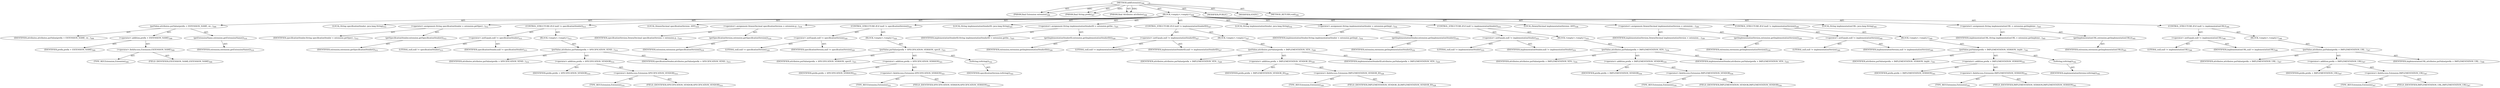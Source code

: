 digraph "addExtension" {  
"111669149700" [label = <(METHOD,addExtension)<SUB>306</SUB>> ]
"115964117000" [label = <(PARAM,final Extension extension)<SUB>306</SUB>> ]
"115964117001" [label = <(PARAM,final String prefix)<SUB>307</SUB>> ]
"115964117002" [label = <(PARAM,final Attributes attributes)<SUB>308</SUB>> ]
"25769803785" [label = <(BLOCK,&lt;empty&gt;,&lt;empty&gt;)<SUB>308</SUB>> ]
"30064771109" [label = <(putValue,attributes.putValue(prefix + EXTENSION_NAME, ex...)<SUB>309</SUB>> ]
"68719476779" [label = <(IDENTIFIER,attributes,attributes.putValue(prefix + EXTENSION_NAME, ex...)<SUB>309</SUB>> ]
"30064771110" [label = <(&lt;operator&gt;.addition,prefix + EXTENSION_NAME)<SUB>309</SUB>> ]
"68719476780" [label = <(IDENTIFIER,prefix,prefix + EXTENSION_NAME)<SUB>309</SUB>> ]
"30064771111" [label = <(&lt;operator&gt;.fieldAccess,Extension.EXTENSION_NAME)<SUB>309</SUB>> ]
"180388626436" [label = <(TYPE_REF,Extension,Extension)<SUB>309</SUB>> ]
"55834574851" [label = <(FIELD_IDENTIFIER,EXTENSION_NAME,EXTENSION_NAME)<SUB>309</SUB>> ]
"30064771112" [label = <(getExtensionName,extension.getExtensionName())<SUB>310</SUB>> ]
"68719476781" [label = <(IDENTIFIER,extension,extension.getExtensionName())<SUB>310</SUB>> ]
"94489280520" [label = <(LOCAL,String specificationVendor: java.lang.String)<SUB>312</SUB>> ]
"30064771113" [label = <(&lt;operator&gt;.assignment,String specificationVendor = extension.getSpeci...)<SUB>312</SUB>> ]
"68719476782" [label = <(IDENTIFIER,specificationVendor,String specificationVendor = extension.getSpeci...)<SUB>312</SUB>> ]
"30064771114" [label = <(getSpecificationVendor,extension.getSpecificationVendor())<SUB>312</SUB>> ]
"68719476783" [label = <(IDENTIFIER,extension,extension.getSpecificationVendor())<SUB>312</SUB>> ]
"47244640261" [label = <(CONTROL_STRUCTURE,IF,if (null != specificationVendor))<SUB>313</SUB>> ]
"30064771115" [label = <(&lt;operator&gt;.notEquals,null != specificationVendor)<SUB>313</SUB>> ]
"90194313225" [label = <(LITERAL,null,null != specificationVendor)<SUB>313</SUB>> ]
"68719476784" [label = <(IDENTIFIER,specificationVendor,null != specificationVendor)<SUB>313</SUB>> ]
"25769803786" [label = <(BLOCK,&lt;empty&gt;,&lt;empty&gt;)<SUB>313</SUB>> ]
"30064771116" [label = <(putValue,attributes.putValue(prefix + SPECIFICATION_VEND...)<SUB>314</SUB>> ]
"68719476785" [label = <(IDENTIFIER,attributes,attributes.putValue(prefix + SPECIFICATION_VEND...)<SUB>314</SUB>> ]
"30064771117" [label = <(&lt;operator&gt;.addition,prefix + SPECIFICATION_VENDOR)<SUB>314</SUB>> ]
"68719476786" [label = <(IDENTIFIER,prefix,prefix + SPECIFICATION_VENDOR)<SUB>314</SUB>> ]
"30064771118" [label = <(&lt;operator&gt;.fieldAccess,Extension.SPECIFICATION_VENDOR)<SUB>314</SUB>> ]
"180388626437" [label = <(TYPE_REF,Extension,Extension)<SUB>314</SUB>> ]
"55834574852" [label = <(FIELD_IDENTIFIER,SPECIFICATION_VENDOR,SPECIFICATION_VENDOR)<SUB>314</SUB>> ]
"68719476787" [label = <(IDENTIFIER,specificationVendor,attributes.putValue(prefix + SPECIFICATION_VEND...)<SUB>315</SUB>> ]
"94489280521" [label = <(LOCAL,DeweyDecimal specificationVersion: ANY)<SUB>318</SUB>> ]
"30064771119" [label = <(&lt;operator&gt;.assignment,DeweyDecimal specificationVersion = extension.g...)<SUB>318</SUB>> ]
"68719476788" [label = <(IDENTIFIER,specificationVersion,DeweyDecimal specificationVersion = extension.g...)<SUB>318</SUB>> ]
"30064771120" [label = <(getSpecificationVersion,extension.getSpecificationVersion())<SUB>319</SUB>> ]
"68719476789" [label = <(IDENTIFIER,extension,extension.getSpecificationVersion())<SUB>319</SUB>> ]
"47244640262" [label = <(CONTROL_STRUCTURE,IF,if (null != specificationVersion))<SUB>320</SUB>> ]
"30064771121" [label = <(&lt;operator&gt;.notEquals,null != specificationVersion)<SUB>320</SUB>> ]
"90194313226" [label = <(LITERAL,null,null != specificationVersion)<SUB>320</SUB>> ]
"68719476790" [label = <(IDENTIFIER,specificationVersion,null != specificationVersion)<SUB>320</SUB>> ]
"25769803787" [label = <(BLOCK,&lt;empty&gt;,&lt;empty&gt;)<SUB>320</SUB>> ]
"30064771122" [label = <(putValue,putValue(prefix + SPECIFICATION_VERSION, specif...)<SUB>321</SUB>> ]
"68719476791" [label = <(IDENTIFIER,attributes,putValue(prefix + SPECIFICATION_VERSION, specif...)<SUB>321</SUB>> ]
"30064771123" [label = <(&lt;operator&gt;.addition,prefix + SPECIFICATION_VERSION)<SUB>321</SUB>> ]
"68719476792" [label = <(IDENTIFIER,prefix,prefix + SPECIFICATION_VERSION)<SUB>321</SUB>> ]
"30064771124" [label = <(&lt;operator&gt;.fieldAccess,Extension.SPECIFICATION_VERSION)<SUB>321</SUB>> ]
"180388626438" [label = <(TYPE_REF,Extension,Extension)<SUB>321</SUB>> ]
"55834574853" [label = <(FIELD_IDENTIFIER,SPECIFICATION_VERSION,SPECIFICATION_VERSION)<SUB>321</SUB>> ]
"30064771125" [label = <(toString,toString())<SUB>322</SUB>> ]
"68719476793" [label = <(IDENTIFIER,specificationVersion,toString())<SUB>322</SUB>> ]
"94489280522" [label = <(LOCAL,String implementationVendorID: java.lang.String)<SUB>325</SUB>> ]
"30064771126" [label = <(&lt;operator&gt;.assignment,String implementationVendorID = extension.getIm...)<SUB>325</SUB>> ]
"68719476794" [label = <(IDENTIFIER,implementationVendorID,String implementationVendorID = extension.getIm...)<SUB>325</SUB>> ]
"30064771127" [label = <(getImplementationVendorID,extension.getImplementationVendorID())<SUB>326</SUB>> ]
"68719476795" [label = <(IDENTIFIER,extension,extension.getImplementationVendorID())<SUB>326</SUB>> ]
"47244640263" [label = <(CONTROL_STRUCTURE,IF,if (null != implementationVendorID))<SUB>327</SUB>> ]
"30064771128" [label = <(&lt;operator&gt;.notEquals,null != implementationVendorID)<SUB>327</SUB>> ]
"90194313227" [label = <(LITERAL,null,null != implementationVendorID)<SUB>327</SUB>> ]
"68719476796" [label = <(IDENTIFIER,implementationVendorID,null != implementationVendorID)<SUB>327</SUB>> ]
"25769803788" [label = <(BLOCK,&lt;empty&gt;,&lt;empty&gt;)<SUB>327</SUB>> ]
"30064771129" [label = <(putValue,attributes.putValue(prefix + IMPLEMENTATION_VEN...)<SUB>328</SUB>> ]
"68719476797" [label = <(IDENTIFIER,attributes,attributes.putValue(prefix + IMPLEMENTATION_VEN...)<SUB>328</SUB>> ]
"30064771130" [label = <(&lt;operator&gt;.addition,prefix + IMPLEMENTATION_VENDOR_ID)<SUB>328</SUB>> ]
"68719476798" [label = <(IDENTIFIER,prefix,prefix + IMPLEMENTATION_VENDOR_ID)<SUB>328</SUB>> ]
"30064771131" [label = <(&lt;operator&gt;.fieldAccess,Extension.IMPLEMENTATION_VENDOR_ID)<SUB>328</SUB>> ]
"180388626439" [label = <(TYPE_REF,Extension,Extension)<SUB>328</SUB>> ]
"55834574854" [label = <(FIELD_IDENTIFIER,IMPLEMENTATION_VENDOR_ID,IMPLEMENTATION_VENDOR_ID)<SUB>328</SUB>> ]
"68719476799" [label = <(IDENTIFIER,implementationVendorID,attributes.putValue(prefix + IMPLEMENTATION_VEN...)<SUB>329</SUB>> ]
"94489280523" [label = <(LOCAL,String implementationVendor: java.lang.String)<SUB>332</SUB>> ]
"30064771132" [label = <(&lt;operator&gt;.assignment,String implementationVendor = extension.getImpl...)<SUB>332</SUB>> ]
"68719476800" [label = <(IDENTIFIER,implementationVendor,String implementationVendor = extension.getImpl...)<SUB>332</SUB>> ]
"30064771133" [label = <(getImplementationVendor,extension.getImplementationVendor())<SUB>332</SUB>> ]
"68719476801" [label = <(IDENTIFIER,extension,extension.getImplementationVendor())<SUB>332</SUB>> ]
"47244640264" [label = <(CONTROL_STRUCTURE,IF,if (null != implementationVendor))<SUB>333</SUB>> ]
"30064771134" [label = <(&lt;operator&gt;.notEquals,null != implementationVendor)<SUB>333</SUB>> ]
"90194313228" [label = <(LITERAL,null,null != implementationVendor)<SUB>333</SUB>> ]
"68719476802" [label = <(IDENTIFIER,implementationVendor,null != implementationVendor)<SUB>333</SUB>> ]
"25769803789" [label = <(BLOCK,&lt;empty&gt;,&lt;empty&gt;)<SUB>333</SUB>> ]
"30064771135" [label = <(putValue,attributes.putValue(prefix + IMPLEMENTATION_VEN...)<SUB>334</SUB>> ]
"68719476803" [label = <(IDENTIFIER,attributes,attributes.putValue(prefix + IMPLEMENTATION_VEN...)<SUB>334</SUB>> ]
"30064771136" [label = <(&lt;operator&gt;.addition,prefix + IMPLEMENTATION_VENDOR)<SUB>334</SUB>> ]
"68719476804" [label = <(IDENTIFIER,prefix,prefix + IMPLEMENTATION_VENDOR)<SUB>334</SUB>> ]
"30064771137" [label = <(&lt;operator&gt;.fieldAccess,Extension.IMPLEMENTATION_VENDOR)<SUB>334</SUB>> ]
"180388626440" [label = <(TYPE_REF,Extension,Extension)<SUB>334</SUB>> ]
"55834574855" [label = <(FIELD_IDENTIFIER,IMPLEMENTATION_VENDOR,IMPLEMENTATION_VENDOR)<SUB>334</SUB>> ]
"68719476805" [label = <(IDENTIFIER,implementationVendor,attributes.putValue(prefix + IMPLEMENTATION_VEN...)<SUB>335</SUB>> ]
"94489280524" [label = <(LOCAL,DeweyDecimal implementationVersion: ANY)<SUB>338</SUB>> ]
"30064771138" [label = <(&lt;operator&gt;.assignment,DeweyDecimal implementationVersion = extension....)<SUB>338</SUB>> ]
"68719476806" [label = <(IDENTIFIER,implementationVersion,DeweyDecimal implementationVersion = extension....)<SUB>338</SUB>> ]
"30064771139" [label = <(getImplementationVersion,extension.getImplementationVersion())<SUB>339</SUB>> ]
"68719476807" [label = <(IDENTIFIER,extension,extension.getImplementationVersion())<SUB>339</SUB>> ]
"47244640265" [label = <(CONTROL_STRUCTURE,IF,if (null != implementationVersion))<SUB>340</SUB>> ]
"30064771140" [label = <(&lt;operator&gt;.notEquals,null != implementationVersion)<SUB>340</SUB>> ]
"90194313229" [label = <(LITERAL,null,null != implementationVersion)<SUB>340</SUB>> ]
"68719476808" [label = <(IDENTIFIER,implementationVersion,null != implementationVersion)<SUB>340</SUB>> ]
"25769803790" [label = <(BLOCK,&lt;empty&gt;,&lt;empty&gt;)<SUB>340</SUB>> ]
"30064771141" [label = <(putValue,putValue(prefix + IMPLEMENTATION_VERSION, imple...)<SUB>341</SUB>> ]
"68719476809" [label = <(IDENTIFIER,attributes,putValue(prefix + IMPLEMENTATION_VERSION, imple...)<SUB>341</SUB>> ]
"30064771142" [label = <(&lt;operator&gt;.addition,prefix + IMPLEMENTATION_VERSION)<SUB>341</SUB>> ]
"68719476810" [label = <(IDENTIFIER,prefix,prefix + IMPLEMENTATION_VERSION)<SUB>341</SUB>> ]
"30064771143" [label = <(&lt;operator&gt;.fieldAccess,Extension.IMPLEMENTATION_VERSION)<SUB>341</SUB>> ]
"180388626441" [label = <(TYPE_REF,Extension,Extension)<SUB>341</SUB>> ]
"55834574856" [label = <(FIELD_IDENTIFIER,IMPLEMENTATION_VERSION,IMPLEMENTATION_VERSION)<SUB>341</SUB>> ]
"30064771144" [label = <(toString,toString())<SUB>342</SUB>> ]
"68719476811" [label = <(IDENTIFIER,implementationVersion,toString())<SUB>342</SUB>> ]
"94489280525" [label = <(LOCAL,String implementationURL: java.lang.String)<SUB>345</SUB>> ]
"30064771145" [label = <(&lt;operator&gt;.assignment,String implementationURL = extension.getImpleme...)<SUB>345</SUB>> ]
"68719476812" [label = <(IDENTIFIER,implementationURL,String implementationURL = extension.getImpleme...)<SUB>345</SUB>> ]
"30064771146" [label = <(getImplementationURL,extension.getImplementationURL())<SUB>345</SUB>> ]
"68719476813" [label = <(IDENTIFIER,extension,extension.getImplementationURL())<SUB>345</SUB>> ]
"47244640266" [label = <(CONTROL_STRUCTURE,IF,if (null != implementationURL))<SUB>346</SUB>> ]
"30064771147" [label = <(&lt;operator&gt;.notEquals,null != implementationURL)<SUB>346</SUB>> ]
"90194313230" [label = <(LITERAL,null,null != implementationURL)<SUB>346</SUB>> ]
"68719476814" [label = <(IDENTIFIER,implementationURL,null != implementationURL)<SUB>346</SUB>> ]
"25769803791" [label = <(BLOCK,&lt;empty&gt;,&lt;empty&gt;)<SUB>346</SUB>> ]
"30064771148" [label = <(putValue,attributes.putValue(prefix + IMPLEMENTATION_URL...)<SUB>347</SUB>> ]
"68719476815" [label = <(IDENTIFIER,attributes,attributes.putValue(prefix + IMPLEMENTATION_URL...)<SUB>347</SUB>> ]
"30064771149" [label = <(&lt;operator&gt;.addition,prefix + IMPLEMENTATION_URL)<SUB>347</SUB>> ]
"68719476816" [label = <(IDENTIFIER,prefix,prefix + IMPLEMENTATION_URL)<SUB>347</SUB>> ]
"30064771150" [label = <(&lt;operator&gt;.fieldAccess,Extension.IMPLEMENTATION_URL)<SUB>347</SUB>> ]
"180388626442" [label = <(TYPE_REF,Extension,Extension)<SUB>347</SUB>> ]
"55834574857" [label = <(FIELD_IDENTIFIER,IMPLEMENTATION_URL,IMPLEMENTATION_URL)<SUB>347</SUB>> ]
"68719476817" [label = <(IDENTIFIER,implementationURL,attributes.putValue(prefix + IMPLEMENTATION_URL...)<SUB>348</SUB>> ]
"133143986219" [label = <(MODIFIER,PUBLIC)> ]
"133143986220" [label = <(MODIFIER,STATIC)> ]
"128849018884" [label = <(METHOD_RETURN,void)<SUB>306</SUB>> ]
  "111669149700" -> "115964117000"  [ label = "AST: "] 
  "111669149700" -> "115964117001"  [ label = "AST: "] 
  "111669149700" -> "115964117002"  [ label = "AST: "] 
  "111669149700" -> "25769803785"  [ label = "AST: "] 
  "111669149700" -> "133143986219"  [ label = "AST: "] 
  "111669149700" -> "133143986220"  [ label = "AST: "] 
  "111669149700" -> "128849018884"  [ label = "AST: "] 
  "25769803785" -> "30064771109"  [ label = "AST: "] 
  "25769803785" -> "94489280520"  [ label = "AST: "] 
  "25769803785" -> "30064771113"  [ label = "AST: "] 
  "25769803785" -> "47244640261"  [ label = "AST: "] 
  "25769803785" -> "94489280521"  [ label = "AST: "] 
  "25769803785" -> "30064771119"  [ label = "AST: "] 
  "25769803785" -> "47244640262"  [ label = "AST: "] 
  "25769803785" -> "94489280522"  [ label = "AST: "] 
  "25769803785" -> "30064771126"  [ label = "AST: "] 
  "25769803785" -> "47244640263"  [ label = "AST: "] 
  "25769803785" -> "94489280523"  [ label = "AST: "] 
  "25769803785" -> "30064771132"  [ label = "AST: "] 
  "25769803785" -> "47244640264"  [ label = "AST: "] 
  "25769803785" -> "94489280524"  [ label = "AST: "] 
  "25769803785" -> "30064771138"  [ label = "AST: "] 
  "25769803785" -> "47244640265"  [ label = "AST: "] 
  "25769803785" -> "94489280525"  [ label = "AST: "] 
  "25769803785" -> "30064771145"  [ label = "AST: "] 
  "25769803785" -> "47244640266"  [ label = "AST: "] 
  "30064771109" -> "68719476779"  [ label = "AST: "] 
  "30064771109" -> "30064771110"  [ label = "AST: "] 
  "30064771109" -> "30064771112"  [ label = "AST: "] 
  "30064771110" -> "68719476780"  [ label = "AST: "] 
  "30064771110" -> "30064771111"  [ label = "AST: "] 
  "30064771111" -> "180388626436"  [ label = "AST: "] 
  "30064771111" -> "55834574851"  [ label = "AST: "] 
  "30064771112" -> "68719476781"  [ label = "AST: "] 
  "30064771113" -> "68719476782"  [ label = "AST: "] 
  "30064771113" -> "30064771114"  [ label = "AST: "] 
  "30064771114" -> "68719476783"  [ label = "AST: "] 
  "47244640261" -> "30064771115"  [ label = "AST: "] 
  "47244640261" -> "25769803786"  [ label = "AST: "] 
  "30064771115" -> "90194313225"  [ label = "AST: "] 
  "30064771115" -> "68719476784"  [ label = "AST: "] 
  "25769803786" -> "30064771116"  [ label = "AST: "] 
  "30064771116" -> "68719476785"  [ label = "AST: "] 
  "30064771116" -> "30064771117"  [ label = "AST: "] 
  "30064771116" -> "68719476787"  [ label = "AST: "] 
  "30064771117" -> "68719476786"  [ label = "AST: "] 
  "30064771117" -> "30064771118"  [ label = "AST: "] 
  "30064771118" -> "180388626437"  [ label = "AST: "] 
  "30064771118" -> "55834574852"  [ label = "AST: "] 
  "30064771119" -> "68719476788"  [ label = "AST: "] 
  "30064771119" -> "30064771120"  [ label = "AST: "] 
  "30064771120" -> "68719476789"  [ label = "AST: "] 
  "47244640262" -> "30064771121"  [ label = "AST: "] 
  "47244640262" -> "25769803787"  [ label = "AST: "] 
  "30064771121" -> "90194313226"  [ label = "AST: "] 
  "30064771121" -> "68719476790"  [ label = "AST: "] 
  "25769803787" -> "30064771122"  [ label = "AST: "] 
  "30064771122" -> "68719476791"  [ label = "AST: "] 
  "30064771122" -> "30064771123"  [ label = "AST: "] 
  "30064771122" -> "30064771125"  [ label = "AST: "] 
  "30064771123" -> "68719476792"  [ label = "AST: "] 
  "30064771123" -> "30064771124"  [ label = "AST: "] 
  "30064771124" -> "180388626438"  [ label = "AST: "] 
  "30064771124" -> "55834574853"  [ label = "AST: "] 
  "30064771125" -> "68719476793"  [ label = "AST: "] 
  "30064771126" -> "68719476794"  [ label = "AST: "] 
  "30064771126" -> "30064771127"  [ label = "AST: "] 
  "30064771127" -> "68719476795"  [ label = "AST: "] 
  "47244640263" -> "30064771128"  [ label = "AST: "] 
  "47244640263" -> "25769803788"  [ label = "AST: "] 
  "30064771128" -> "90194313227"  [ label = "AST: "] 
  "30064771128" -> "68719476796"  [ label = "AST: "] 
  "25769803788" -> "30064771129"  [ label = "AST: "] 
  "30064771129" -> "68719476797"  [ label = "AST: "] 
  "30064771129" -> "30064771130"  [ label = "AST: "] 
  "30064771129" -> "68719476799"  [ label = "AST: "] 
  "30064771130" -> "68719476798"  [ label = "AST: "] 
  "30064771130" -> "30064771131"  [ label = "AST: "] 
  "30064771131" -> "180388626439"  [ label = "AST: "] 
  "30064771131" -> "55834574854"  [ label = "AST: "] 
  "30064771132" -> "68719476800"  [ label = "AST: "] 
  "30064771132" -> "30064771133"  [ label = "AST: "] 
  "30064771133" -> "68719476801"  [ label = "AST: "] 
  "47244640264" -> "30064771134"  [ label = "AST: "] 
  "47244640264" -> "25769803789"  [ label = "AST: "] 
  "30064771134" -> "90194313228"  [ label = "AST: "] 
  "30064771134" -> "68719476802"  [ label = "AST: "] 
  "25769803789" -> "30064771135"  [ label = "AST: "] 
  "30064771135" -> "68719476803"  [ label = "AST: "] 
  "30064771135" -> "30064771136"  [ label = "AST: "] 
  "30064771135" -> "68719476805"  [ label = "AST: "] 
  "30064771136" -> "68719476804"  [ label = "AST: "] 
  "30064771136" -> "30064771137"  [ label = "AST: "] 
  "30064771137" -> "180388626440"  [ label = "AST: "] 
  "30064771137" -> "55834574855"  [ label = "AST: "] 
  "30064771138" -> "68719476806"  [ label = "AST: "] 
  "30064771138" -> "30064771139"  [ label = "AST: "] 
  "30064771139" -> "68719476807"  [ label = "AST: "] 
  "47244640265" -> "30064771140"  [ label = "AST: "] 
  "47244640265" -> "25769803790"  [ label = "AST: "] 
  "30064771140" -> "90194313229"  [ label = "AST: "] 
  "30064771140" -> "68719476808"  [ label = "AST: "] 
  "25769803790" -> "30064771141"  [ label = "AST: "] 
  "30064771141" -> "68719476809"  [ label = "AST: "] 
  "30064771141" -> "30064771142"  [ label = "AST: "] 
  "30064771141" -> "30064771144"  [ label = "AST: "] 
  "30064771142" -> "68719476810"  [ label = "AST: "] 
  "30064771142" -> "30064771143"  [ label = "AST: "] 
  "30064771143" -> "180388626441"  [ label = "AST: "] 
  "30064771143" -> "55834574856"  [ label = "AST: "] 
  "30064771144" -> "68719476811"  [ label = "AST: "] 
  "30064771145" -> "68719476812"  [ label = "AST: "] 
  "30064771145" -> "30064771146"  [ label = "AST: "] 
  "30064771146" -> "68719476813"  [ label = "AST: "] 
  "47244640266" -> "30064771147"  [ label = "AST: "] 
  "47244640266" -> "25769803791"  [ label = "AST: "] 
  "30064771147" -> "90194313230"  [ label = "AST: "] 
  "30064771147" -> "68719476814"  [ label = "AST: "] 
  "25769803791" -> "30064771148"  [ label = "AST: "] 
  "30064771148" -> "68719476815"  [ label = "AST: "] 
  "30064771148" -> "30064771149"  [ label = "AST: "] 
  "30064771148" -> "68719476817"  [ label = "AST: "] 
  "30064771149" -> "68719476816"  [ label = "AST: "] 
  "30064771149" -> "30064771150"  [ label = "AST: "] 
  "30064771150" -> "180388626442"  [ label = "AST: "] 
  "30064771150" -> "55834574857"  [ label = "AST: "] 
  "111669149700" -> "115964117000"  [ label = "DDG: "] 
  "111669149700" -> "115964117001"  [ label = "DDG: "] 
  "111669149700" -> "115964117002"  [ label = "DDG: "] 
}
